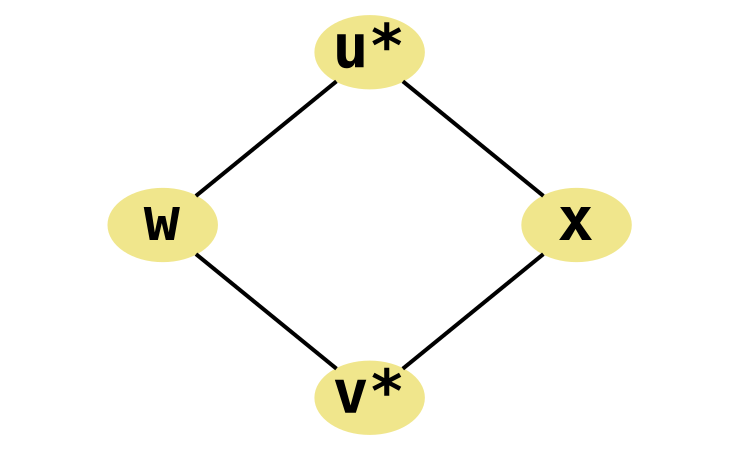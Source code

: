 graph G {
ratio = fill;
size = "5, 3";
node [fontsize = 30, fontname="Courier-Bold", fixedsize=true];
edge [penwidth = 2, layer="background", arrowhead=vee, arrowsize=25.0];
u [label= "u*", color=khaki, style=filled]
v [label= "v*", color=khaki, style=filled]
w [label= "w", color=khaki, style=filled]
u -- w;
w -- v;
x [label= "x", color=khaki, style=filled]
u -- x;
x -- v;
}